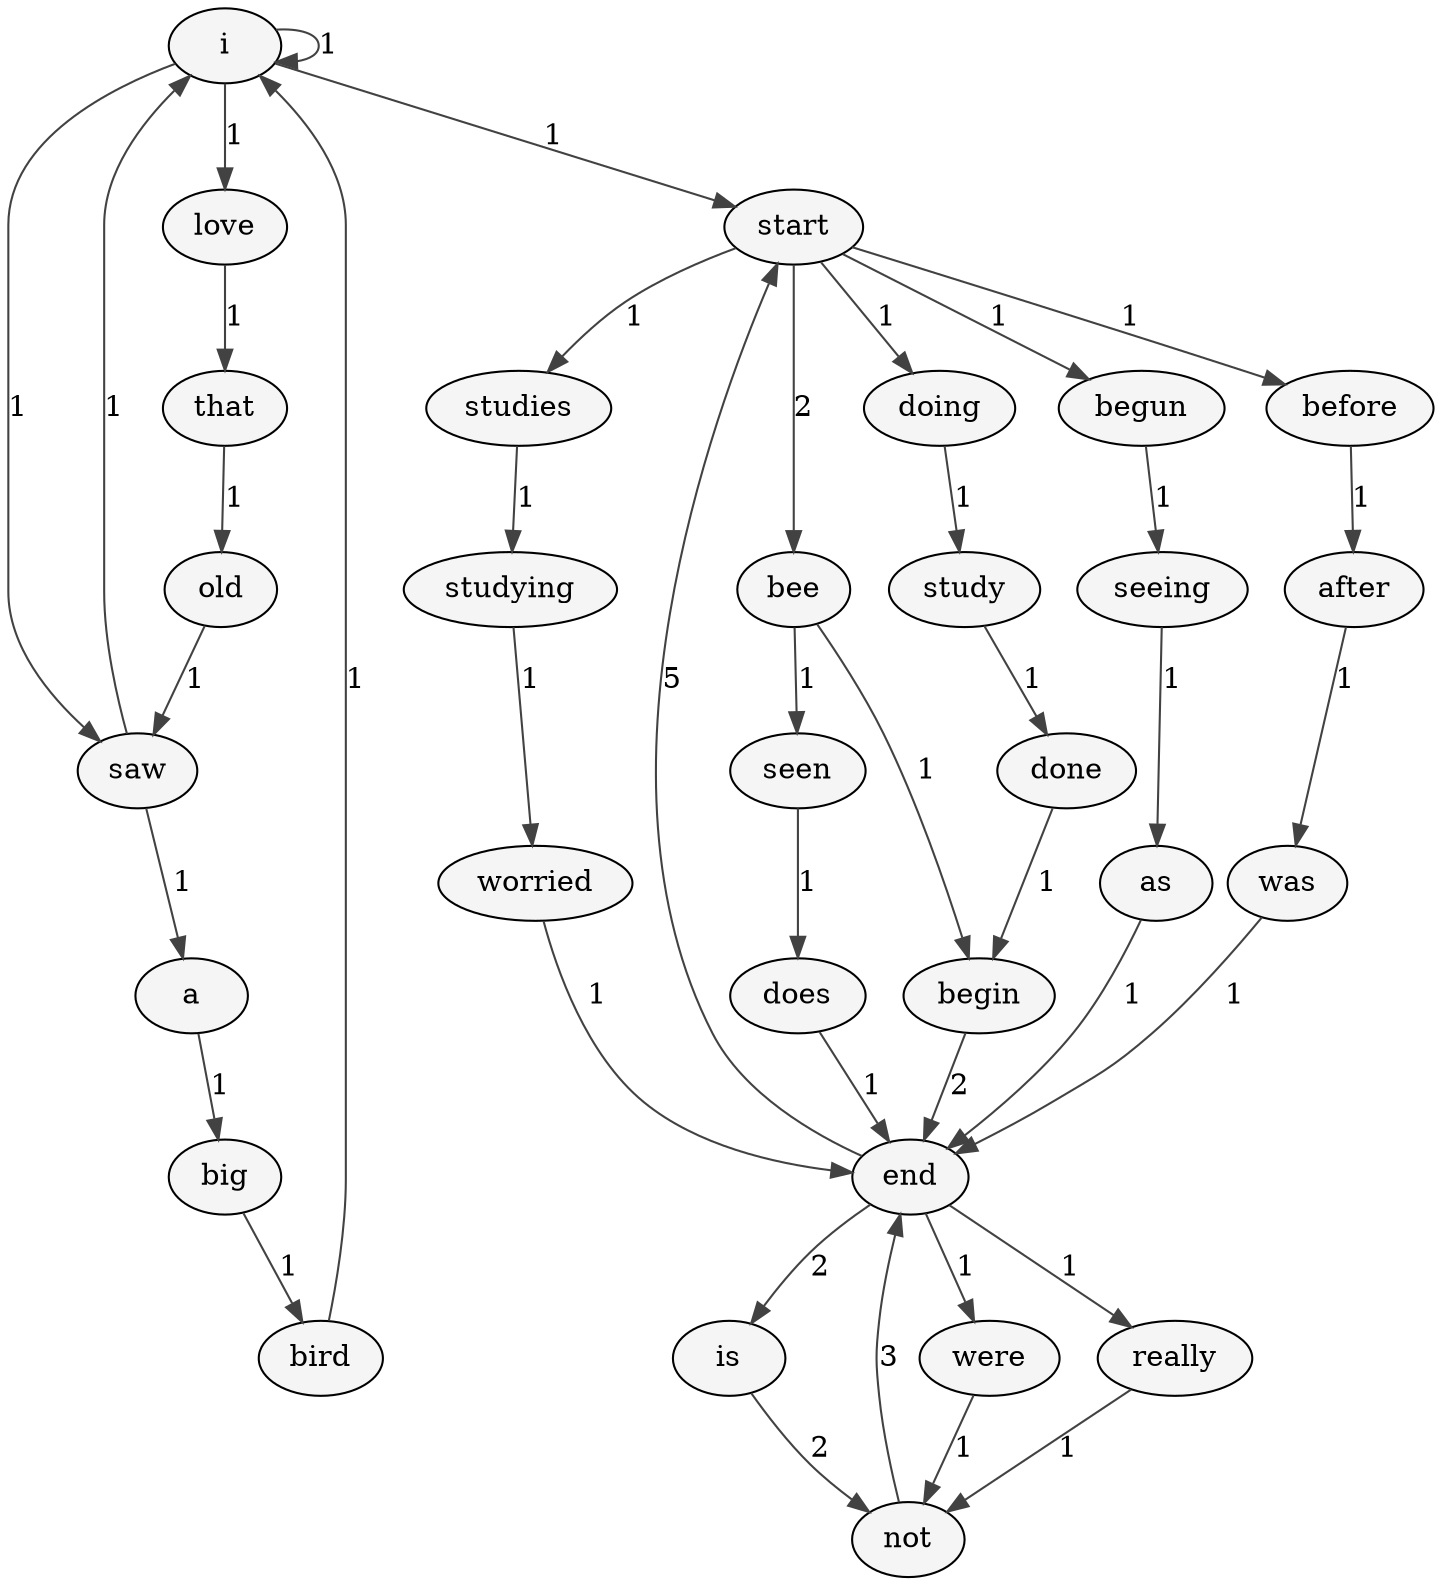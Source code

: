 digraph G {
i[style=filled]  [fillcolor ="#F5F5F5"];
saw[style=filled]  [fillcolor ="#F5F5F5"];
a[style=filled]  [fillcolor ="#F5F5F5"];
big[style=filled]  [fillcolor ="#F5F5F5"];
bird[style=filled]  [fillcolor ="#F5F5F5"];
love[style=filled]  [fillcolor ="#F5F5F5"];
that[style=filled]  [fillcolor ="#F5F5F5"];
old[style=filled]  [fillcolor ="#F5F5F5"];
start[style=filled]  [fillcolor ="#F5F5F5"];
studies[style=filled]  [fillcolor ="#F5F5F5"];
studying[style=filled]  [fillcolor ="#F5F5F5"];
worried[style=filled]  [fillcolor ="#F5F5F5"];
end[style=filled]  [fillcolor ="#F5F5F5"];
bee[style=filled]  [fillcolor ="#F5F5F5"];
seen[style=filled]  [fillcolor ="#F5F5F5"];
does[style=filled]  [fillcolor ="#F5F5F5"];
doing[style=filled]  [fillcolor ="#F5F5F5"];
study[style=filled]  [fillcolor ="#F5F5F5"];
done[style=filled]  [fillcolor ="#F5F5F5"];
begin[style=filled]  [fillcolor ="#F5F5F5"];
begun[style=filled]  [fillcolor ="#F5F5F5"];
seeing[style=filled]  [fillcolor ="#F5F5F5"];
as[style=filled]  [fillcolor ="#F5F5F5"];
before[style=filled]  [fillcolor ="#F5F5F5"];
after[style=filled]  [fillcolor ="#F5F5F5"];
was[style=filled]  [fillcolor ="#F5F5F5"];
is[style=filled]  [fillcolor ="#F5F5F5"];
not[style=filled]  [fillcolor ="#F5F5F5"];
were[style=filled]  [fillcolor ="#F5F5F5"];
really[style=filled]  [fillcolor ="#F5F5F5"];
love->that[color="#424242",label="1"];
big->bird[color="#424242",label="1"];
doing->study[color="#424242",label="1"];
study->done[color="#424242",label="1"];
bee->begin[color="#424242",label="1"];
bee->seen[color="#424242",label="1"];
before->after[color="#424242",label="1"];
begun->seeing[color="#424242",label="1"];
seen->does[color="#424242",label="1"];
that->old[color="#424242",label="1"];
not->end[color="#424242",label="3"];
seeing->as[color="#424242",label="1"];
does->end[color="#424242",label="1"];
bird->i[color="#424242",label="1"];
studies->studying[color="#424242",label="1"];
end->were[color="#424242",label="1"];
end->start[color="#424242",label="5"];
end->is[color="#424242",label="2"];
end->really[color="#424242",label="1"];
worried->end[color="#424242",label="1"];
after->was[color="#424242",label="1"];
a->big[color="#424242",label="1"];
studying->worried[color="#424242",label="1"];
old->saw[color="#424242",label="1"];
saw->a[color="#424242",label="1"];
saw->i[color="#424242",label="1"];
start->doing[color="#424242",label="1"];
start->bee[color="#424242",label="2"];
start->before[color="#424242",label="1"];
start->studies[color="#424242",label="1"];
start->begun[color="#424242",label="1"];
was->end[color="#424242",label="1"];
i->love[color="#424242",label="1"];
i->saw[color="#424242",label="1"];
i->start[color="#424242",label="1"];
i->i[color="#424242",label="1"];
is->not[color="#424242",label="2"];
done->begin[color="#424242",label="1"];
really->not[color="#424242",label="1"];
as->end[color="#424242",label="1"];
were->not[color="#424242",label="1"];
begin->end[color="#424242",label="2"];
}

